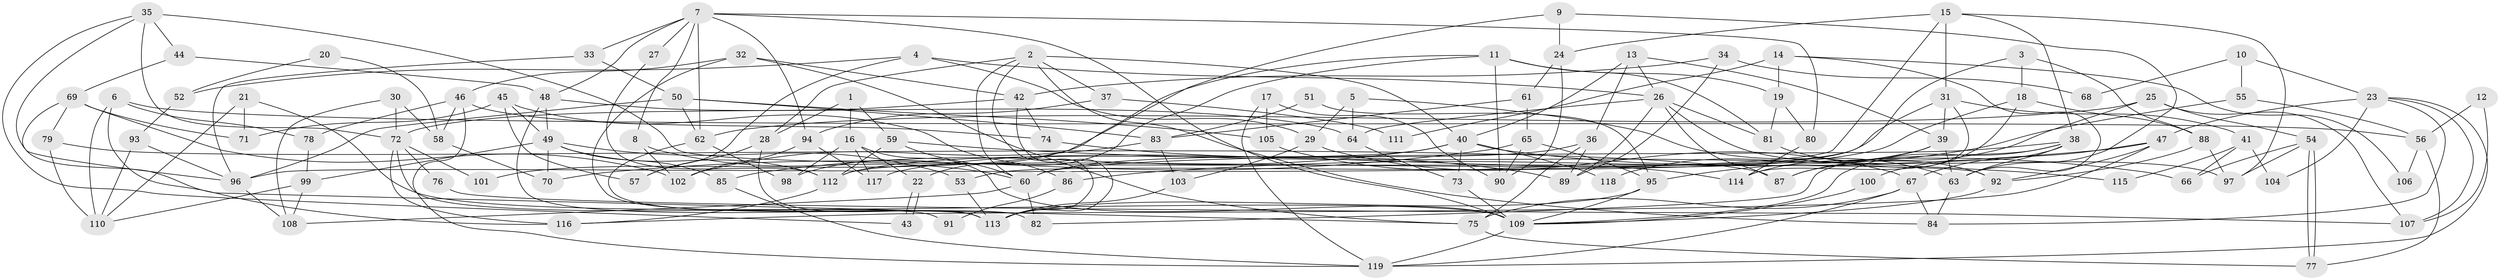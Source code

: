 // Generated by graph-tools (version 1.1) at 2025/50/03/09/25 03:50:03]
// undirected, 119 vertices, 238 edges
graph export_dot {
graph [start="1"]
  node [color=gray90,style=filled];
  1;
  2;
  3;
  4;
  5;
  6;
  7;
  8;
  9;
  10;
  11;
  12;
  13;
  14;
  15;
  16;
  17;
  18;
  19;
  20;
  21;
  22;
  23;
  24;
  25;
  26;
  27;
  28;
  29;
  30;
  31;
  32;
  33;
  34;
  35;
  36;
  37;
  38;
  39;
  40;
  41;
  42;
  43;
  44;
  45;
  46;
  47;
  48;
  49;
  50;
  51;
  52;
  53;
  54;
  55;
  56;
  57;
  58;
  59;
  60;
  61;
  62;
  63;
  64;
  65;
  66;
  67;
  68;
  69;
  70;
  71;
  72;
  73;
  74;
  75;
  76;
  77;
  78;
  79;
  80;
  81;
  82;
  83;
  84;
  85;
  86;
  87;
  88;
  89;
  90;
  91;
  92;
  93;
  94;
  95;
  96;
  97;
  98;
  99;
  100;
  101;
  102;
  103;
  104;
  105;
  106;
  107;
  108;
  109;
  110;
  111;
  112;
  113;
  114;
  115;
  116;
  117;
  118;
  119;
  1 -- 16;
  1 -- 28;
  1 -- 59;
  2 -- 28;
  2 -- 60;
  2 -- 37;
  2 -- 40;
  2 -- 84;
  2 -- 113;
  3 -- 88;
  3 -- 53;
  3 -- 18;
  4 -- 29;
  4 -- 26;
  4 -- 52;
  4 -- 57;
  5 -- 63;
  5 -- 64;
  5 -- 29;
  6 -- 116;
  6 -- 110;
  6 -- 56;
  6 -- 78;
  7 -- 33;
  7 -- 109;
  7 -- 8;
  7 -- 27;
  7 -- 48;
  7 -- 62;
  7 -- 80;
  7 -- 94;
  8 -- 60;
  8 -- 102;
  9 -- 63;
  9 -- 24;
  9 -- 98;
  10 -- 23;
  10 -- 55;
  10 -- 68;
  11 -- 19;
  11 -- 81;
  11 -- 22;
  11 -- 90;
  11 -- 101;
  12 -- 56;
  12 -- 107;
  13 -- 39;
  13 -- 26;
  13 -- 36;
  13 -- 40;
  14 -- 19;
  14 -- 63;
  14 -- 106;
  14 -- 111;
  15 -- 96;
  15 -- 31;
  15 -- 24;
  15 -- 38;
  15 -- 97;
  16 -- 109;
  16 -- 22;
  16 -- 98;
  16 -- 117;
  17 -- 90;
  17 -- 119;
  17 -- 105;
  18 -- 88;
  18 -- 87;
  18 -- 117;
  19 -- 81;
  19 -- 80;
  20 -- 52;
  20 -- 58;
  21 -- 110;
  21 -- 109;
  21 -- 71;
  22 -- 43;
  22 -- 43;
  23 -- 47;
  23 -- 84;
  23 -- 104;
  23 -- 107;
  23 -- 119;
  24 -- 90;
  24 -- 61;
  25 -- 62;
  25 -- 54;
  25 -- 87;
  25 -- 107;
  26 -- 64;
  26 -- 87;
  26 -- 81;
  26 -- 89;
  26 -- 97;
  27 -- 112;
  28 -- 57;
  28 -- 113;
  29 -- 103;
  29 -- 67;
  30 -- 72;
  30 -- 58;
  30 -- 108;
  31 -- 112;
  31 -- 114;
  31 -- 39;
  31 -- 41;
  32 -- 42;
  32 -- 113;
  32 -- 46;
  32 -- 75;
  33 -- 50;
  33 -- 96;
  34 -- 42;
  34 -- 89;
  34 -- 68;
  35 -- 44;
  35 -- 72;
  35 -- 43;
  35 -- 92;
  35 -- 96;
  36 -- 75;
  36 -- 60;
  36 -- 89;
  37 -- 94;
  37 -- 111;
  38 -- 60;
  38 -- 63;
  38 -- 82;
  38 -- 100;
  38 -- 109;
  39 -- 63;
  39 -- 114;
  39 -- 118;
  40 -- 66;
  40 -- 73;
  40 -- 85;
  40 -- 112;
  40 -- 118;
  41 -- 66;
  41 -- 104;
  41 -- 115;
  42 -- 113;
  42 -- 74;
  42 -- 72;
  44 -- 48;
  44 -- 69;
  45 -- 71;
  45 -- 49;
  45 -- 57;
  45 -- 86;
  46 -- 78;
  46 -- 58;
  46 -- 74;
  46 -- 119;
  47 -- 67;
  47 -- 92;
  47 -- 86;
  47 -- 116;
  48 -- 49;
  48 -- 64;
  48 -- 113;
  49 -- 85;
  49 -- 112;
  49 -- 53;
  49 -- 70;
  49 -- 99;
  50 -- 62;
  50 -- 96;
  50 -- 83;
  50 -- 105;
  51 -- 95;
  51 -- 83;
  52 -- 93;
  53 -- 113;
  54 -- 77;
  54 -- 77;
  54 -- 97;
  54 -- 66;
  55 -- 56;
  55 -- 95;
  56 -- 77;
  56 -- 106;
  58 -- 70;
  59 -- 60;
  59 -- 112;
  59 -- 115;
  60 -- 82;
  60 -- 108;
  61 -- 83;
  61 -- 65;
  62 -- 98;
  62 -- 82;
  63 -- 84;
  64 -- 73;
  65 -- 95;
  65 -- 70;
  65 -- 90;
  67 -- 119;
  67 -- 75;
  67 -- 84;
  69 -- 102;
  69 -- 75;
  69 -- 71;
  69 -- 79;
  72 -- 116;
  72 -- 76;
  72 -- 91;
  72 -- 101;
  73 -- 109;
  74 -- 89;
  75 -- 77;
  76 -- 107;
  78 -- 99;
  79 -- 87;
  79 -- 110;
  80 -- 114;
  81 -- 92;
  83 -- 102;
  83 -- 103;
  85 -- 119;
  86 -- 91;
  88 -- 92;
  88 -- 97;
  92 -- 109;
  93 -- 110;
  93 -- 96;
  94 -- 117;
  94 -- 102;
  95 -- 113;
  95 -- 109;
  96 -- 108;
  99 -- 108;
  99 -- 110;
  100 -- 109;
  103 -- 113;
  105 -- 114;
  109 -- 119;
  112 -- 116;
}
